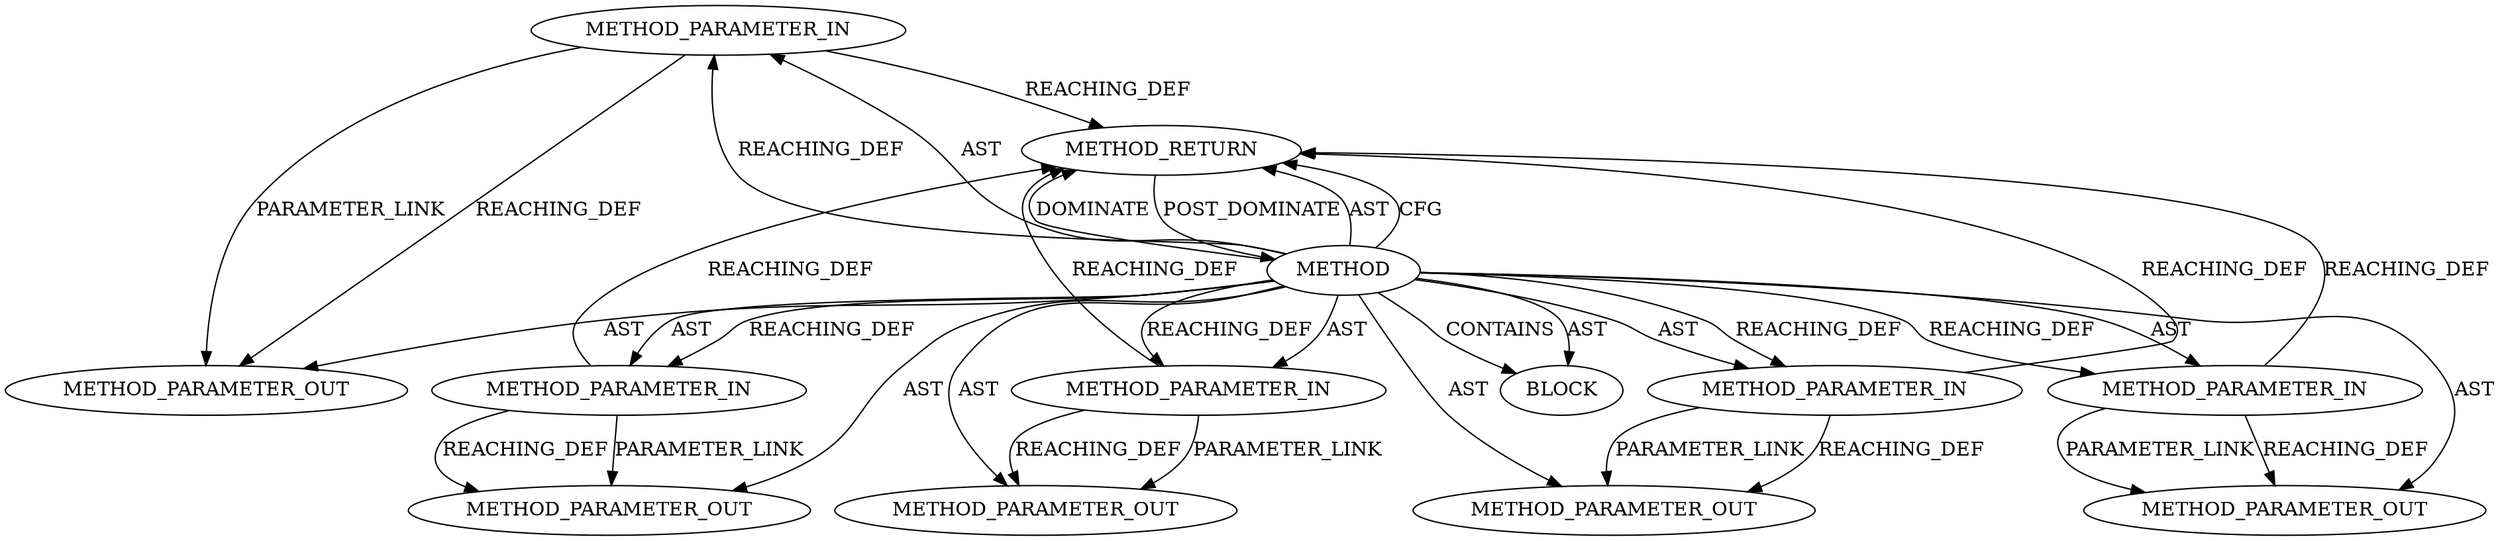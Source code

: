 digraph {
  539 [label=METHOD_PARAMETER_IN ORDER=3 CODE="struct scatterlist *sg" IS_VARIADIC=false COLUMN_NUMBER=3 LINE_NUMBER=265 TYPE_FULL_NAME="scatterlist*" EVALUATION_STRATEGY="BY_VALUE" INDEX=3 NAME="sg"]
  540 [label=METHOD_PARAMETER_IN ORDER=4 CODE="u16 first_offset" IS_VARIADIC=false COLUMN_NUMBER=27 LINE_NUMBER=265 TYPE_FULL_NAME="u16" EVALUATION_STRATEGY="BY_VALUE" INDEX=4 NAME="first_offset"]
  21248 [label=METHOD_PARAMETER_OUT ORDER=2 CODE="struct tls_context *ctx" IS_VARIADIC=false COLUMN_NUMBER=34 LINE_NUMBER=264 TYPE_FULL_NAME="tls_context*" EVALUATION_STRATEGY="BY_VALUE" INDEX=2 NAME="ctx"]
  21247 [label=METHOD_PARAMETER_OUT ORDER=1 CODE="struct sock *sk" IS_VARIADIC=false COLUMN_NUMBER=17 LINE_NUMBER=264 TYPE_FULL_NAME="sock*" EVALUATION_STRATEGY="BY_VALUE" INDEX=1 NAME="sk"]
  536 [label=METHOD COLUMN_NUMBER=5 LINE_NUMBER=264 COLUMN_NUMBER_END=12 IS_EXTERNAL=false SIGNATURE="int tls_push_sg (sock*,tls_context*,scatterlist*,u16,int)" NAME="tls_push_sg" AST_PARENT_TYPE="TYPE_DECL" AST_PARENT_FULL_NAME="tls.h:<global>" ORDER=71 CODE="int tls_push_sg(struct sock *sk, struct tls_context *ctx,
		struct scatterlist *sg, u16 first_offset,
		int flags);" FULL_NAME="tls_push_sg" LINE_NUMBER_END=266 FILENAME="tls.h"]
  541 [label=METHOD_PARAMETER_IN ORDER=5 CODE="int flags" IS_VARIADIC=false COLUMN_NUMBER=3 LINE_NUMBER=266 TYPE_FULL_NAME="int" EVALUATION_STRATEGY="BY_VALUE" INDEX=5 NAME="flags"]
  21249 [label=METHOD_PARAMETER_OUT ORDER=3 CODE="struct scatterlist *sg" IS_VARIADIC=false COLUMN_NUMBER=3 LINE_NUMBER=265 TYPE_FULL_NAME="scatterlist*" EVALUATION_STRATEGY="BY_VALUE" INDEX=3 NAME="sg"]
  21251 [label=METHOD_PARAMETER_OUT ORDER=5 CODE="int flags" IS_VARIADIC=false COLUMN_NUMBER=3 LINE_NUMBER=266 TYPE_FULL_NAME="int" EVALUATION_STRATEGY="BY_VALUE" INDEX=5 NAME="flags"]
  21250 [label=METHOD_PARAMETER_OUT ORDER=4 CODE="u16 first_offset" IS_VARIADIC=false COLUMN_NUMBER=27 LINE_NUMBER=265 TYPE_FULL_NAME="u16" EVALUATION_STRATEGY="BY_VALUE" INDEX=4 NAME="first_offset"]
  542 [label=BLOCK ORDER=6 ARGUMENT_INDEX=-1 CODE="<empty>" TYPE_FULL_NAME="<empty>"]
  538 [label=METHOD_PARAMETER_IN ORDER=2 CODE="struct tls_context *ctx" IS_VARIADIC=false COLUMN_NUMBER=34 LINE_NUMBER=264 TYPE_FULL_NAME="tls_context*" EVALUATION_STRATEGY="BY_VALUE" INDEX=2 NAME="ctx"]
  543 [label=METHOD_RETURN ORDER=7 CODE="RET" COLUMN_NUMBER=5 LINE_NUMBER=264 TYPE_FULL_NAME="int" EVALUATION_STRATEGY="BY_VALUE"]
  537 [label=METHOD_PARAMETER_IN ORDER=1 CODE="struct sock *sk" IS_VARIADIC=false COLUMN_NUMBER=17 LINE_NUMBER=264 TYPE_FULL_NAME="sock*" EVALUATION_STRATEGY="BY_VALUE" INDEX=1 NAME="sk"]
  543 -> 536 [label=POST_DOMINATE ]
  536 -> 21251 [label=AST ]
  541 -> 21251 [label=PARAMETER_LINK ]
  541 -> 21251 [label=REACHING_DEF VARIABLE="flags"]
  536 -> 542 [label=AST ]
  537 -> 21247 [label=PARAMETER_LINK ]
  536 -> 543 [label=AST ]
  541 -> 543 [label=REACHING_DEF VARIABLE="flags"]
  536 -> 21250 [label=AST ]
  536 -> 543 [label=CFG ]
  540 -> 21250 [label=PARAMETER_LINK ]
  539 -> 21249 [label=REACHING_DEF VARIABLE="sg"]
  536 -> 539 [label=REACHING_DEF VARIABLE=""]
  536 -> 537 [label=REACHING_DEF VARIABLE=""]
  536 -> 542 [label=CONTAINS ]
  536 -> 21248 [label=AST ]
  536 -> 543 [label=DOMINATE ]
  536 -> 537 [label=AST ]
  536 -> 538 [label=REACHING_DEF VARIABLE=""]
  540 -> 543 [label=REACHING_DEF VARIABLE="first_offset"]
  536 -> 541 [label=REACHING_DEF VARIABLE=""]
  538 -> 21248 [label=REACHING_DEF VARIABLE="ctx"]
  537 -> 543 [label=REACHING_DEF VARIABLE="sk"]
  540 -> 21250 [label=REACHING_DEF VARIABLE="first_offset"]
  539 -> 543 [label=REACHING_DEF VARIABLE="sg"]
  539 -> 21249 [label=PARAMETER_LINK ]
  536 -> 539 [label=AST ]
  538 -> 21248 [label=PARAMETER_LINK ]
  538 -> 543 [label=REACHING_DEF VARIABLE="ctx"]
  536 -> 541 [label=AST ]
  536 -> 21247 [label=AST ]
  537 -> 21247 [label=REACHING_DEF VARIABLE="sk"]
  536 -> 540 [label=AST ]
  536 -> 540 [label=REACHING_DEF VARIABLE=""]
  536 -> 538 [label=AST ]
  536 -> 21249 [label=AST ]
}
